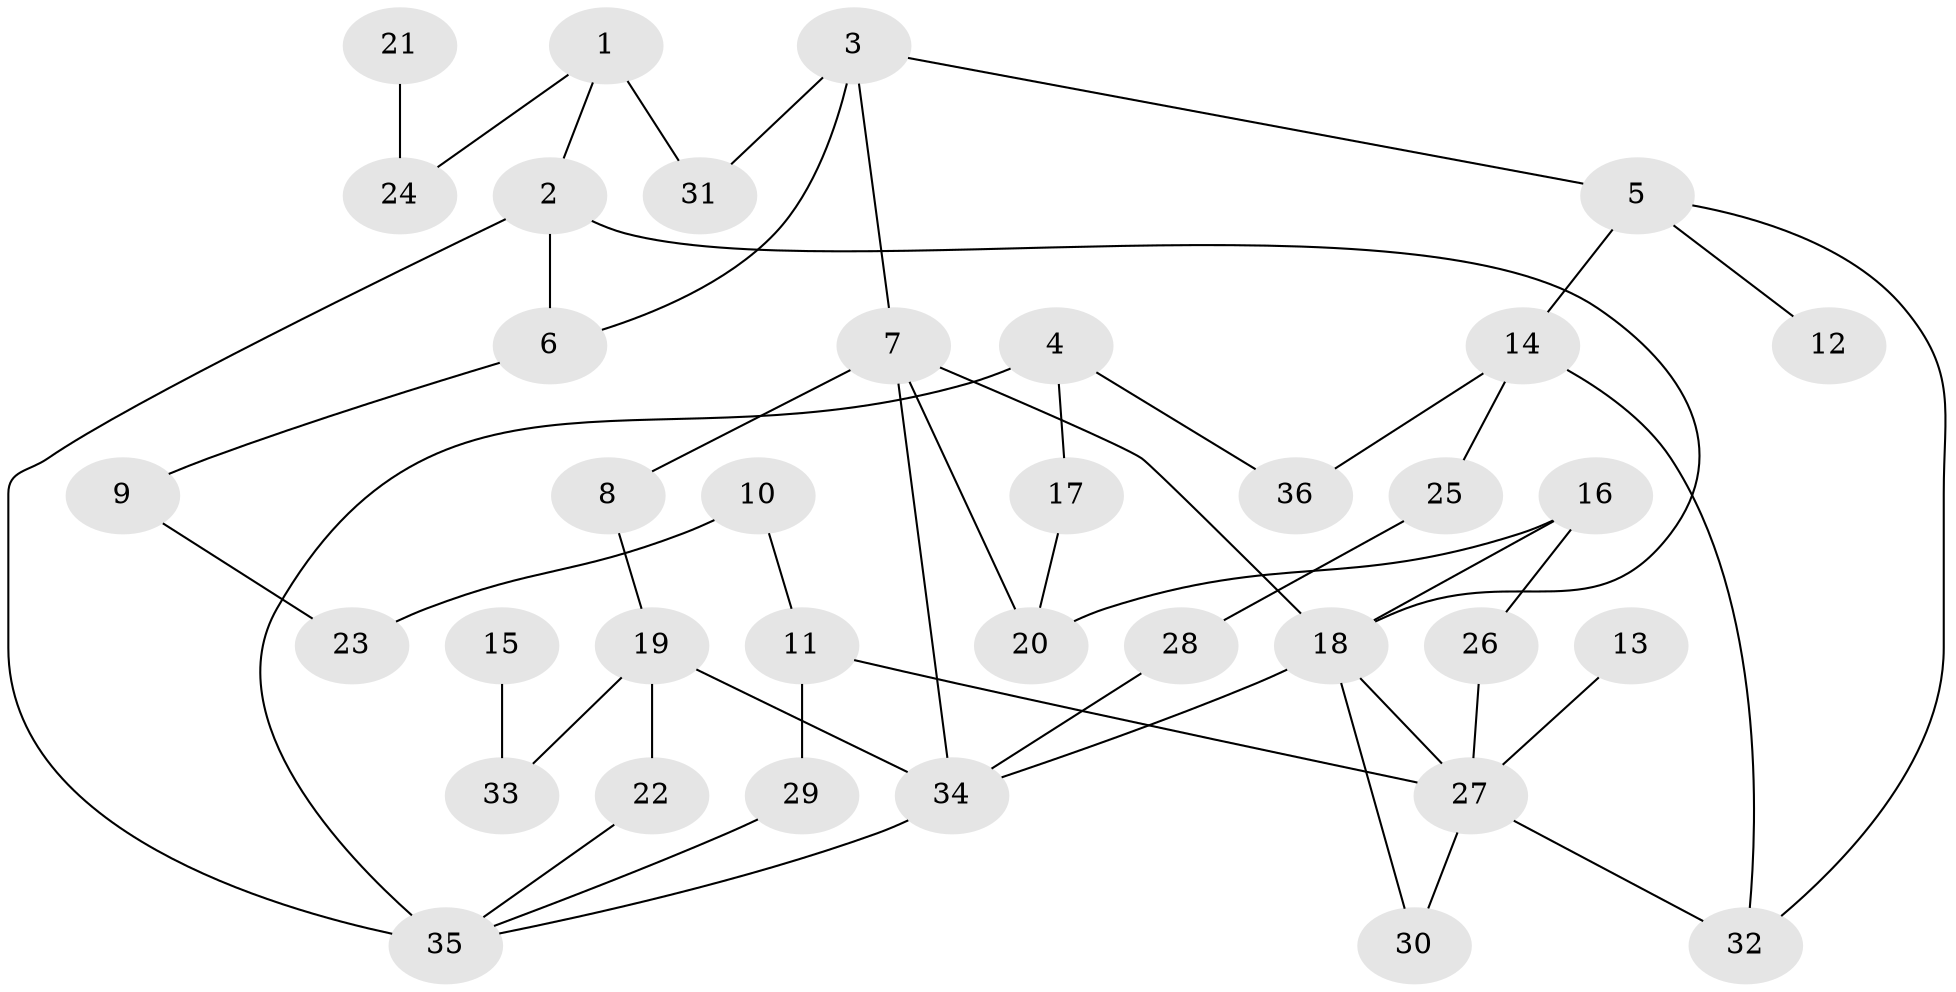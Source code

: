 // original degree distribution, {5: 0.041666666666666664, 4: 0.16666666666666666, 6: 0.027777777777777776, 1: 0.3472222222222222, 3: 0.1388888888888889, 7: 0.027777777777777776, 2: 0.25}
// Generated by graph-tools (version 1.1) at 2025/36/03/04/25 23:36:10]
// undirected, 36 vertices, 51 edges
graph export_dot {
  node [color=gray90,style=filled];
  1;
  2;
  3;
  4;
  5;
  6;
  7;
  8;
  9;
  10;
  11;
  12;
  13;
  14;
  15;
  16;
  17;
  18;
  19;
  20;
  21;
  22;
  23;
  24;
  25;
  26;
  27;
  28;
  29;
  30;
  31;
  32;
  33;
  34;
  35;
  36;
  1 -- 2 [weight=1.0];
  1 -- 24 [weight=1.0];
  1 -- 31 [weight=2.0];
  2 -- 6 [weight=1.0];
  2 -- 18 [weight=1.0];
  2 -- 35 [weight=1.0];
  3 -- 5 [weight=1.0];
  3 -- 6 [weight=1.0];
  3 -- 7 [weight=1.0];
  3 -- 31 [weight=1.0];
  4 -- 17 [weight=1.0];
  4 -- 35 [weight=2.0];
  4 -- 36 [weight=1.0];
  5 -- 12 [weight=1.0];
  5 -- 14 [weight=1.0];
  5 -- 32 [weight=1.0];
  6 -- 9 [weight=1.0];
  7 -- 8 [weight=1.0];
  7 -- 18 [weight=1.0];
  7 -- 20 [weight=1.0];
  7 -- 34 [weight=1.0];
  8 -- 19 [weight=1.0];
  9 -- 23 [weight=1.0];
  10 -- 11 [weight=1.0];
  10 -- 23 [weight=1.0];
  11 -- 27 [weight=1.0];
  11 -- 29 [weight=1.0];
  13 -- 27 [weight=1.0];
  14 -- 25 [weight=1.0];
  14 -- 32 [weight=1.0];
  14 -- 36 [weight=1.0];
  15 -- 33 [weight=1.0];
  16 -- 18 [weight=1.0];
  16 -- 20 [weight=1.0];
  16 -- 26 [weight=1.0];
  17 -- 20 [weight=1.0];
  18 -- 27 [weight=1.0];
  18 -- 30 [weight=1.0];
  18 -- 34 [weight=1.0];
  19 -- 22 [weight=1.0];
  19 -- 33 [weight=2.0];
  19 -- 34 [weight=1.0];
  21 -- 24 [weight=1.0];
  22 -- 35 [weight=1.0];
  25 -- 28 [weight=1.0];
  26 -- 27 [weight=1.0];
  27 -- 30 [weight=1.0];
  27 -- 32 [weight=1.0];
  28 -- 34 [weight=1.0];
  29 -- 35 [weight=1.0];
  34 -- 35 [weight=1.0];
}

